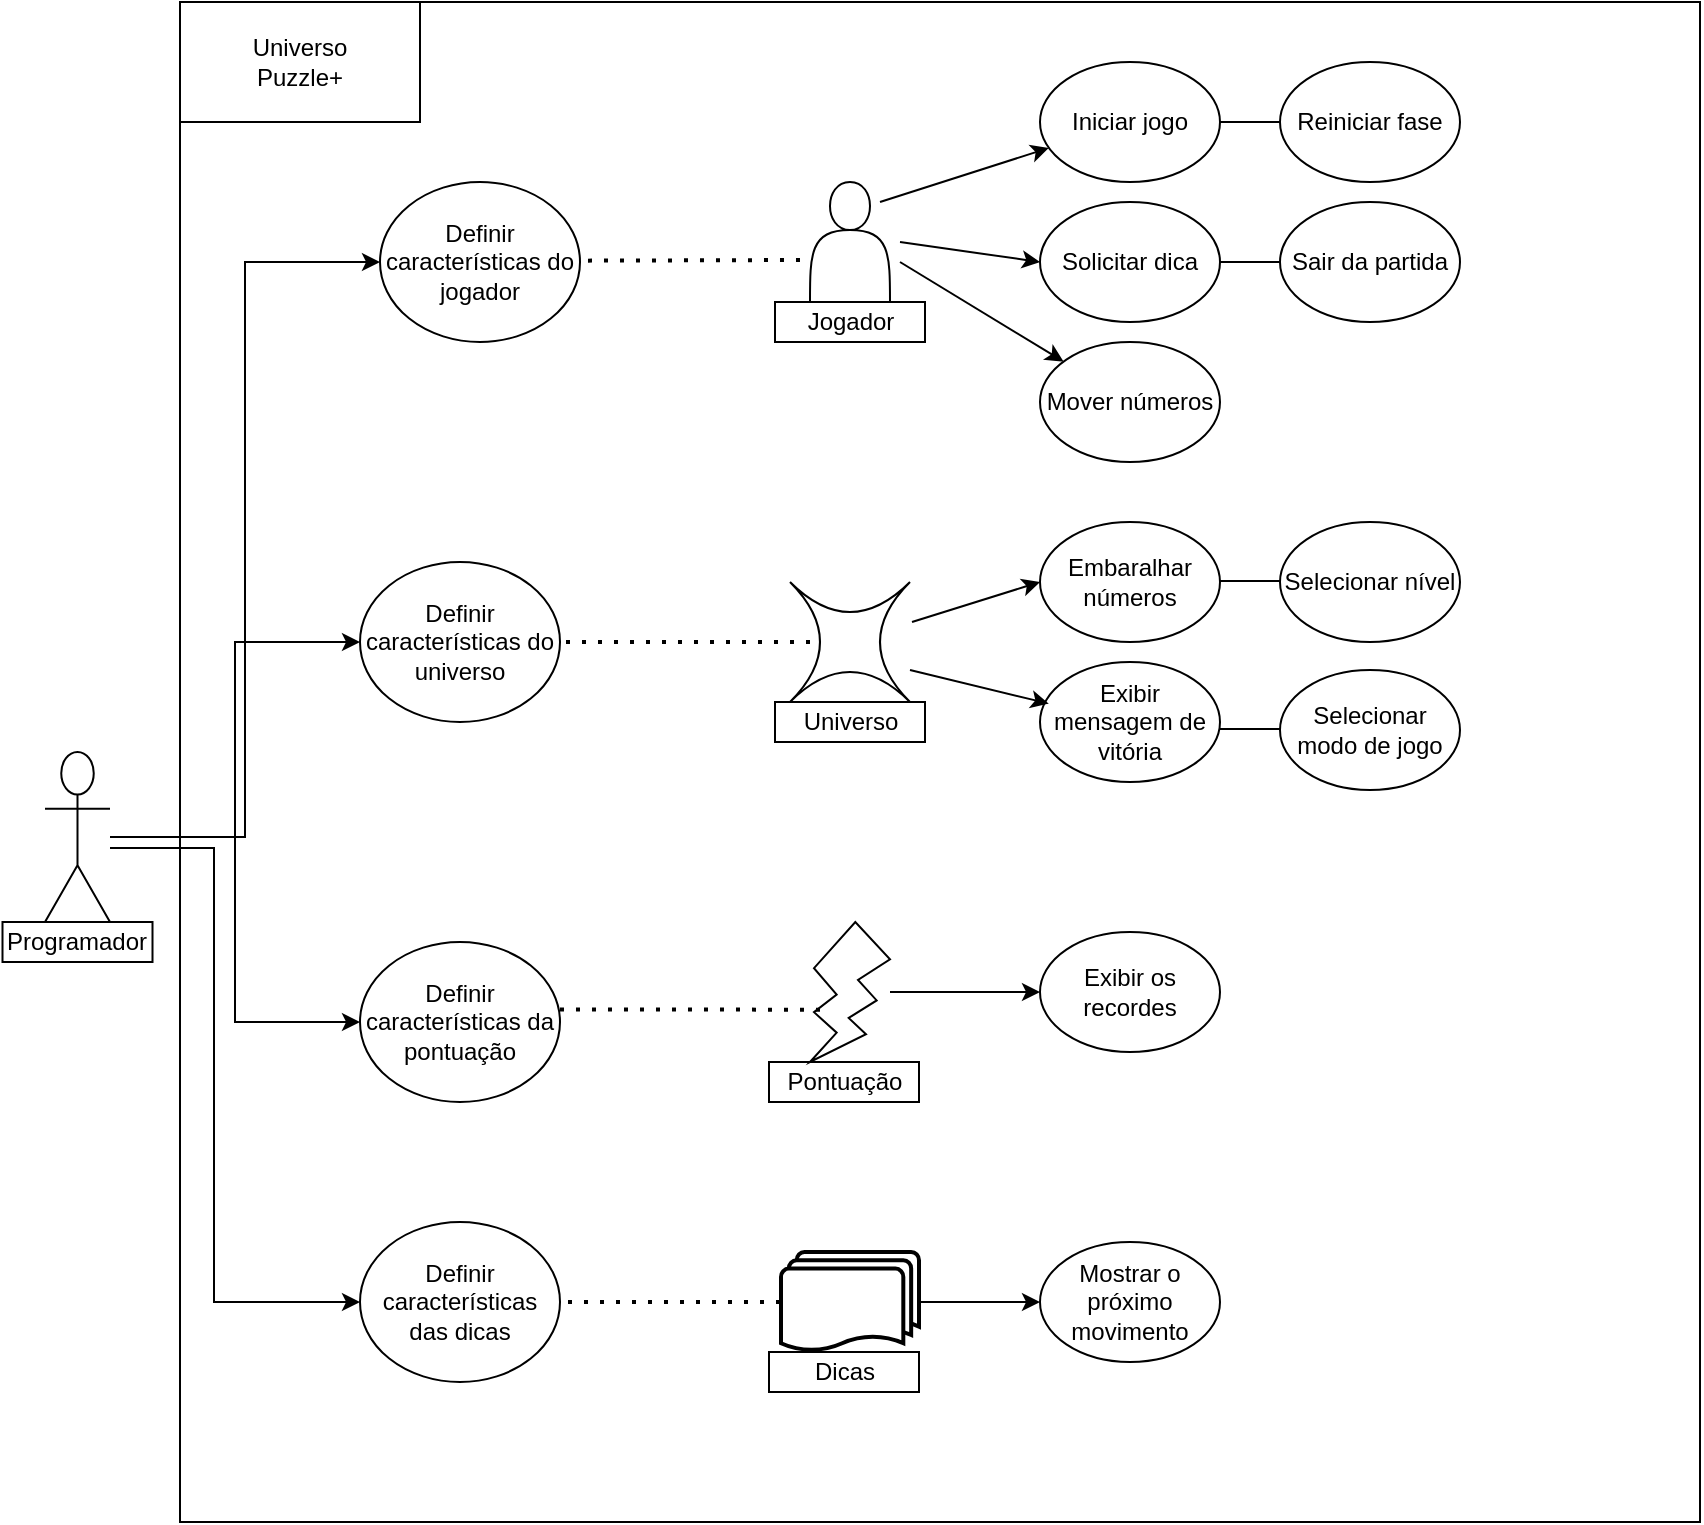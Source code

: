 <mxfile version="22.0.4" type="github">
  <diagram name="Página-1" id="1hK9RMvG5S-Myt-WeiXA">
    <mxGraphModel dx="1750" dy="890" grid="1" gridSize="10" guides="1" tooltips="1" connect="1" arrows="1" fold="1" page="1" pageScale="1" pageWidth="1169" pageHeight="827" math="0" shadow="0">
      <root>
        <mxCell id="0" />
        <mxCell id="1" parent="0" />
        <mxCell id="ScIaOQdlyKfaAzq7ne4X-1" value="" style="whiteSpace=wrap;html=1;aspect=fixed;" parent="1" vertex="1">
          <mxGeometry x="170" y="20" width="760" height="760" as="geometry" />
        </mxCell>
        <mxCell id="ScIaOQdlyKfaAzq7ne4X-2" value="Universo&lt;br&gt;Puzzle+" style="rounded=0;whiteSpace=wrap;html=1;" parent="1" vertex="1">
          <mxGeometry x="170" y="20" width="120" height="60" as="geometry" />
        </mxCell>
        <mxCell id="ScIaOQdlyKfaAzq7ne4X-15" value="Definir características do jogador" style="ellipse;whiteSpace=wrap;html=1;" parent="1" vertex="1">
          <mxGeometry x="270" y="110" width="100" height="80" as="geometry" />
        </mxCell>
        <mxCell id="ScIaOQdlyKfaAzq7ne4X-17" value="Definir características do universo" style="ellipse;whiteSpace=wrap;html=1;" parent="1" vertex="1">
          <mxGeometry x="260" y="300" width="100" height="80" as="geometry" />
        </mxCell>
        <mxCell id="ScIaOQdlyKfaAzq7ne4X-24" value="Jogador" style="rounded=0;whiteSpace=wrap;html=1;" parent="1" vertex="1">
          <mxGeometry x="467.5" y="170" width="75" height="20" as="geometry" />
        </mxCell>
        <mxCell id="ScIaOQdlyKfaAzq7ne4X-25" value="Iniciar jogo" style="ellipse;whiteSpace=wrap;html=1;" parent="1" vertex="1">
          <mxGeometry x="600" y="50" width="90" height="60" as="geometry" />
        </mxCell>
        <mxCell id="ScIaOQdlyKfaAzq7ne4X-26" value="Solicitar dica" style="ellipse;whiteSpace=wrap;html=1;" parent="1" vertex="1">
          <mxGeometry x="600" y="120" width="90" height="60" as="geometry" />
        </mxCell>
        <mxCell id="ScIaOQdlyKfaAzq7ne4X-27" value="Mover números" style="ellipse;whiteSpace=wrap;html=1;" parent="1" vertex="1">
          <mxGeometry x="600" y="190" width="90" height="60" as="geometry" />
        </mxCell>
        <mxCell id="ScIaOQdlyKfaAzq7ne4X-28" value="Reiniciar fase" style="ellipse;whiteSpace=wrap;html=1;" parent="1" vertex="1">
          <mxGeometry x="720" y="50" width="90" height="60" as="geometry" />
        </mxCell>
        <mxCell id="ScIaOQdlyKfaAzq7ne4X-29" value="Sair da partida" style="ellipse;whiteSpace=wrap;html=1;" parent="1" vertex="1">
          <mxGeometry x="720" y="120" width="90" height="60" as="geometry" />
        </mxCell>
        <mxCell id="ScIaOQdlyKfaAzq7ne4X-40" value="" style="endArrow=classic;html=1;rounded=0;" parent="1" target="ScIaOQdlyKfaAzq7ne4X-25" edge="1">
          <mxGeometry width="50" height="50" relative="1" as="geometry">
            <mxPoint x="520" y="120" as="sourcePoint" />
            <mxPoint x="570" y="70" as="targetPoint" />
          </mxGeometry>
        </mxCell>
        <mxCell id="ScIaOQdlyKfaAzq7ne4X-42" style="edgeStyle=orthogonalEdgeStyle;rounded=0;orthogonalLoop=1;jettySize=auto;html=1;exitX=0.5;exitY=1;exitDx=0;exitDy=0;" parent="1" source="ScIaOQdlyKfaAzq7ne4X-26" target="ScIaOQdlyKfaAzq7ne4X-26" edge="1">
          <mxGeometry relative="1" as="geometry" />
        </mxCell>
        <mxCell id="ScIaOQdlyKfaAzq7ne4X-43" value="" style="endArrow=classic;html=1;rounded=0;entryX=0;entryY=0.5;entryDx=0;entryDy=0;" parent="1" target="ScIaOQdlyKfaAzq7ne4X-26" edge="1">
          <mxGeometry width="50" height="50" relative="1" as="geometry">
            <mxPoint x="530" y="140" as="sourcePoint" />
            <mxPoint x="700" y="132" as="targetPoint" />
          </mxGeometry>
        </mxCell>
        <mxCell id="ScIaOQdlyKfaAzq7ne4X-44" value="" style="endArrow=classic;html=1;rounded=0;" parent="1" target="ScIaOQdlyKfaAzq7ne4X-27" edge="1">
          <mxGeometry width="50" height="50" relative="1" as="geometry">
            <mxPoint x="530" y="150" as="sourcePoint" />
            <mxPoint x="700" y="152" as="targetPoint" />
          </mxGeometry>
        </mxCell>
        <mxCell id="ScIaOQdlyKfaAzq7ne4X-45" value="" style="endArrow=none;html=1;rounded=0;" parent="1" source="ScIaOQdlyKfaAzq7ne4X-26" target="ScIaOQdlyKfaAzq7ne4X-29" edge="1">
          <mxGeometry width="50" height="50" relative="1" as="geometry">
            <mxPoint x="690" y="180" as="sourcePoint" />
            <mxPoint x="740" y="130" as="targetPoint" />
          </mxGeometry>
        </mxCell>
        <mxCell id="ScIaOQdlyKfaAzq7ne4X-48" value="" style="endArrow=none;html=1;rounded=0;" parent="1" target="ScIaOQdlyKfaAzq7ne4X-28" edge="1">
          <mxGeometry width="50" height="50" relative="1" as="geometry">
            <mxPoint x="690" y="80" as="sourcePoint" />
            <mxPoint x="740" y="30" as="targetPoint" />
          </mxGeometry>
        </mxCell>
        <mxCell id="ScIaOQdlyKfaAzq7ne4X-49" value="" style="shape=switch;whiteSpace=wrap;html=1;" parent="1" vertex="1">
          <mxGeometry x="475" y="310" width="60" height="60" as="geometry" />
        </mxCell>
        <mxCell id="ScIaOQdlyKfaAzq7ne4X-50" value="Universo" style="rounded=0;whiteSpace=wrap;html=1;" parent="1" vertex="1">
          <mxGeometry x="467.5" y="370" width="75" height="20" as="geometry" />
        </mxCell>
        <mxCell id="ScIaOQdlyKfaAzq7ne4X-51" value="Embaralhar números" style="ellipse;whiteSpace=wrap;html=1;" parent="1" vertex="1">
          <mxGeometry x="600" y="280" width="90" height="60" as="geometry" />
        </mxCell>
        <mxCell id="ScIaOQdlyKfaAzq7ne4X-52" value="Exibir mensagem de vitória" style="ellipse;whiteSpace=wrap;html=1;" parent="1" vertex="1">
          <mxGeometry x="600" y="350" width="90" height="60" as="geometry" />
        </mxCell>
        <mxCell id="ScIaOQdlyKfaAzq7ne4X-53" value="Selecionar nível" style="ellipse;whiteSpace=wrap;html=1;" parent="1" vertex="1">
          <mxGeometry x="720" y="280" width="90" height="60" as="geometry" />
        </mxCell>
        <mxCell id="ScIaOQdlyKfaAzq7ne4X-54" value="Selecionar modo de jogo" style="ellipse;whiteSpace=wrap;html=1;" parent="1" vertex="1">
          <mxGeometry x="720" y="354" width="90" height="60" as="geometry" />
        </mxCell>
        <mxCell id="ScIaOQdlyKfaAzq7ne4X-55" value="" style="endArrow=classic;html=1;rounded=0;" parent="1" edge="1">
          <mxGeometry width="50" height="50" relative="1" as="geometry">
            <mxPoint x="536" y="330" as="sourcePoint" />
            <mxPoint x="600" y="310" as="targetPoint" />
          </mxGeometry>
        </mxCell>
        <mxCell id="ScIaOQdlyKfaAzq7ne4X-56" value="" style="endArrow=classic;html=1;rounded=0;entryX=0.049;entryY=0.347;entryDx=0;entryDy=0;entryPerimeter=0;" parent="1" target="ScIaOQdlyKfaAzq7ne4X-52" edge="1">
          <mxGeometry width="50" height="50" relative="1" as="geometry">
            <mxPoint x="535" y="354" as="sourcePoint" />
            <mxPoint x="599" y="334" as="targetPoint" />
          </mxGeometry>
        </mxCell>
        <mxCell id="ScIaOQdlyKfaAzq7ne4X-57" value="" style="endArrow=none;html=1;rounded=0;" parent="1" edge="1">
          <mxGeometry width="50" height="50" relative="1" as="geometry">
            <mxPoint x="690" y="309.5" as="sourcePoint" />
            <mxPoint x="720" y="309.5" as="targetPoint" />
          </mxGeometry>
        </mxCell>
        <mxCell id="ScIaOQdlyKfaAzq7ne4X-58" value="" style="endArrow=none;html=1;rounded=0;" parent="1" edge="1">
          <mxGeometry width="50" height="50" relative="1" as="geometry">
            <mxPoint x="690" y="383.5" as="sourcePoint" />
            <mxPoint x="720" y="383.5" as="targetPoint" />
          </mxGeometry>
        </mxCell>
        <mxCell id="ScIaOQdlyKfaAzq7ne4X-59" value="" style="shape=actor;whiteSpace=wrap;html=1;" parent="1" vertex="1">
          <mxGeometry x="485" y="110" width="40" height="60" as="geometry" />
        </mxCell>
        <mxCell id="ScIaOQdlyKfaAzq7ne4X-65" value="Pontuação" style="rounded=0;whiteSpace=wrap;html=1;" parent="1" vertex="1">
          <mxGeometry x="464.5" y="550" width="75" height="20" as="geometry" />
        </mxCell>
        <mxCell id="ScIaOQdlyKfaAzq7ne4X-69" value="" style="edgeStyle=orthogonalEdgeStyle;rounded=0;orthogonalLoop=1;jettySize=auto;html=1;" parent="1" source="ScIaOQdlyKfaAzq7ne4X-66" target="ScIaOQdlyKfaAzq7ne4X-67" edge="1">
          <mxGeometry relative="1" as="geometry" />
        </mxCell>
        <mxCell id="ScIaOQdlyKfaAzq7ne4X-66" value="" style="verticalLabelPosition=bottom;verticalAlign=top;html=1;shape=mxgraph.basic.flash" parent="1" vertex="1">
          <mxGeometry x="485" y="480" width="40" height="70" as="geometry" />
        </mxCell>
        <mxCell id="ScIaOQdlyKfaAzq7ne4X-67" value="Exibir os recordes" style="ellipse;whiteSpace=wrap;html=1;" parent="1" vertex="1">
          <mxGeometry x="600" y="485" width="90" height="60" as="geometry" />
        </mxCell>
        <mxCell id="ScIaOQdlyKfaAzq7ne4X-74" value="" style="edgeStyle=orthogonalEdgeStyle;rounded=0;orthogonalLoop=1;jettySize=auto;html=1;" parent="1" source="ScIaOQdlyKfaAzq7ne4X-71" target="ScIaOQdlyKfaAzq7ne4X-73" edge="1">
          <mxGeometry relative="1" as="geometry" />
        </mxCell>
        <mxCell id="ScIaOQdlyKfaAzq7ne4X-71" value="" style="strokeWidth=2;html=1;shape=mxgraph.flowchart.multi-document;whiteSpace=wrap;" parent="1" vertex="1">
          <mxGeometry x="470.5" y="645" width="69" height="50" as="geometry" />
        </mxCell>
        <mxCell id="ScIaOQdlyKfaAzq7ne4X-72" value="Dicas" style="rounded=0;whiteSpace=wrap;html=1;" parent="1" vertex="1">
          <mxGeometry x="464.5" y="695" width="75" height="20" as="geometry" />
        </mxCell>
        <mxCell id="ScIaOQdlyKfaAzq7ne4X-73" value="Mostrar o próximo movimento" style="ellipse;whiteSpace=wrap;html=1;" parent="1" vertex="1">
          <mxGeometry x="600" y="640" width="90" height="60" as="geometry" />
        </mxCell>
        <mxCell id="ScIaOQdlyKfaAzq7ne4X-76" value="" style="endArrow=none;dashed=1;html=1;dashPattern=1 3;strokeWidth=2;rounded=0;endSize=0;startSize=0;entryX=1;entryY=0.5;entryDx=0;entryDy=0;" parent="1" target="ScIaOQdlyKfaAzq7ne4X-17" edge="1">
          <mxGeometry width="50" height="50" relative="1" as="geometry">
            <mxPoint x="485" y="340" as="sourcePoint" />
            <mxPoint x="355" y="390" as="targetPoint" />
          </mxGeometry>
        </mxCell>
        <mxCell id="ScIaOQdlyKfaAzq7ne4X-77" value="Definir características da pontuação" style="ellipse;whiteSpace=wrap;html=1;" parent="1" vertex="1">
          <mxGeometry x="260" y="490" width="100" height="80" as="geometry" />
        </mxCell>
        <mxCell id="ScIaOQdlyKfaAzq7ne4X-79" value="Definir características das dicas" style="ellipse;whiteSpace=wrap;html=1;" parent="1" vertex="1">
          <mxGeometry x="260" y="630" width="100" height="80" as="geometry" />
        </mxCell>
        <mxCell id="ScIaOQdlyKfaAzq7ne4X-83" style="edgeStyle=orthogonalEdgeStyle;rounded=0;orthogonalLoop=1;jettySize=auto;html=1;entryX=0;entryY=0.5;entryDx=0;entryDy=0;" parent="1" source="ScIaOQdlyKfaAzq7ne4X-80" target="ScIaOQdlyKfaAzq7ne4X-15" edge="1">
          <mxGeometry relative="1" as="geometry" />
        </mxCell>
        <mxCell id="ScIaOQdlyKfaAzq7ne4X-86" style="edgeStyle=orthogonalEdgeStyle;rounded=0;orthogonalLoop=1;jettySize=auto;html=1;entryX=0;entryY=0.5;entryDx=0;entryDy=0;" parent="1" source="ScIaOQdlyKfaAzq7ne4X-80" target="ScIaOQdlyKfaAzq7ne4X-17" edge="1">
          <mxGeometry relative="1" as="geometry" />
        </mxCell>
        <mxCell id="ScIaOQdlyKfaAzq7ne4X-87" style="edgeStyle=orthogonalEdgeStyle;rounded=0;orthogonalLoop=1;jettySize=auto;html=1;entryX=0;entryY=0.5;entryDx=0;entryDy=0;" parent="1" source="ScIaOQdlyKfaAzq7ne4X-80" target="ScIaOQdlyKfaAzq7ne4X-77" edge="1">
          <mxGeometry relative="1" as="geometry" />
        </mxCell>
        <mxCell id="ScIaOQdlyKfaAzq7ne4X-89" style="edgeStyle=orthogonalEdgeStyle;rounded=0;orthogonalLoop=1;jettySize=auto;html=1;entryX=0;entryY=0.5;entryDx=0;entryDy=0;" parent="1" source="ScIaOQdlyKfaAzq7ne4X-80" target="ScIaOQdlyKfaAzq7ne4X-79" edge="1">
          <mxGeometry relative="1" as="geometry">
            <Array as="points">
              <mxPoint x="187" y="443" />
              <mxPoint x="187" y="670" />
            </Array>
          </mxGeometry>
        </mxCell>
        <mxCell id="ScIaOQdlyKfaAzq7ne4X-80" value="Actor" style="shape=umlActor;verticalLabelPosition=bottom;verticalAlign=top;html=1;outlineConnect=0;" parent="1" vertex="1">
          <mxGeometry x="102.5" y="395" width="32.5" height="85" as="geometry" />
        </mxCell>
        <mxCell id="ScIaOQdlyKfaAzq7ne4X-81" value="Programador" style="rounded=0;whiteSpace=wrap;html=1;" parent="1" vertex="1">
          <mxGeometry x="81.25" y="480" width="75" height="20" as="geometry" />
        </mxCell>
        <mxCell id="ScIaOQdlyKfaAzq7ne4X-90" value="" style="endArrow=none;dashed=1;html=1;dashPattern=1 3;strokeWidth=2;rounded=0;endSize=0;startSize=0;entryX=1;entryY=0.5;entryDx=0;entryDy=0;exitX=0.125;exitY=0.626;exitDx=0;exitDy=0;exitPerimeter=0;" parent="1" source="ScIaOQdlyKfaAzq7ne4X-66" edge="1">
          <mxGeometry width="50" height="50" relative="1" as="geometry">
            <mxPoint x="450" y="524" as="sourcePoint" />
            <mxPoint x="360" y="523.79" as="targetPoint" />
          </mxGeometry>
        </mxCell>
        <mxCell id="ScIaOQdlyKfaAzq7ne4X-91" value="" style="endArrow=none;dashed=1;html=1;dashPattern=1 3;strokeWidth=2;rounded=0;endSize=0;startSize=0;entryX=1;entryY=0.5;entryDx=0;entryDy=0;" parent="1" edge="1">
          <mxGeometry width="50" height="50" relative="1" as="geometry">
            <mxPoint x="470" y="670" as="sourcePoint" />
            <mxPoint x="360" y="670" as="targetPoint" />
          </mxGeometry>
        </mxCell>
        <mxCell id="ScIaOQdlyKfaAzq7ne4X-92" value="" style="endArrow=none;dashed=1;html=1;dashPattern=1 3;strokeWidth=2;rounded=0;endSize=0;startSize=0;entryX=1;entryY=0.5;entryDx=0;entryDy=0;" parent="1" edge="1">
          <mxGeometry width="50" height="50" relative="1" as="geometry">
            <mxPoint x="480" y="149" as="sourcePoint" />
            <mxPoint x="370" y="149.33" as="targetPoint" />
          </mxGeometry>
        </mxCell>
      </root>
    </mxGraphModel>
  </diagram>
</mxfile>
